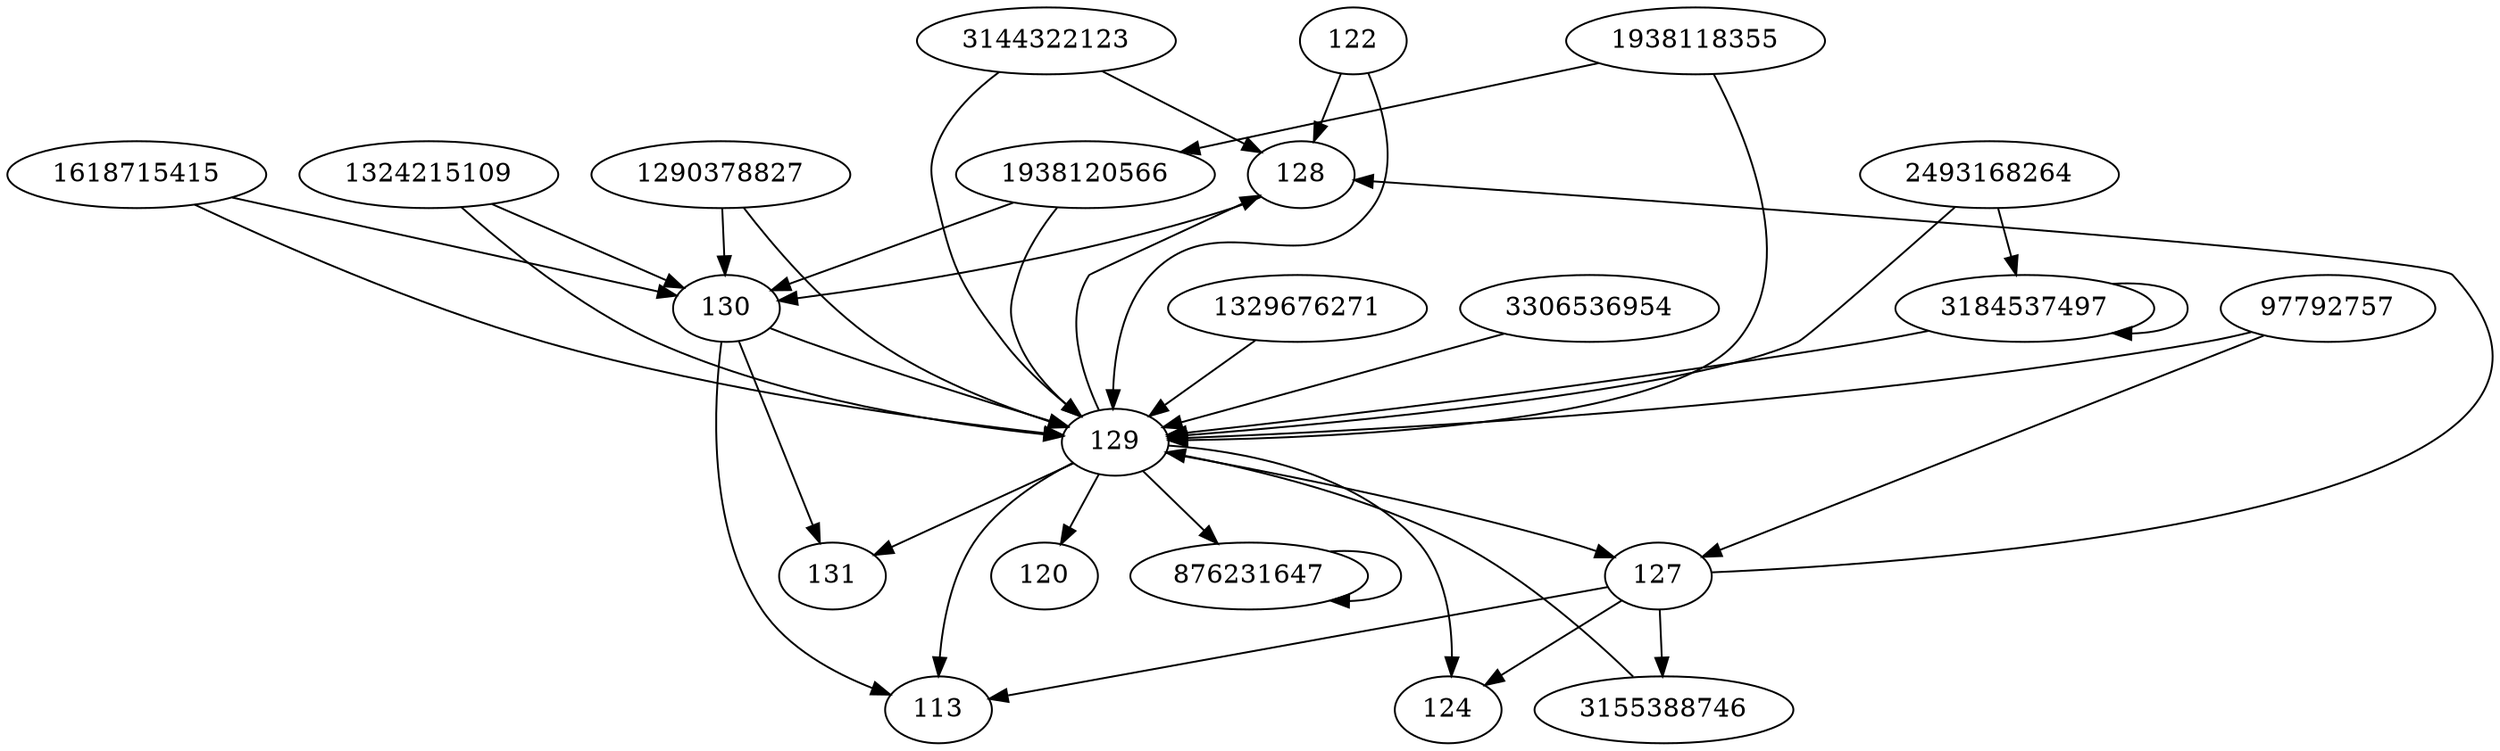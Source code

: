digraph  {
128;
129;
130;
131;
2493168264;
1618715415;
3184537497;
1324215109;
3155388746;
3144322123;
1290378827;
1938118355;
876231647;
122;
1329676271;
113;
97792757;
1938120566;
120;
3306536954;
124;
127;
128 -> 130;
129 -> 128;
129 -> 120;
129 -> 124;
129 -> 127;
129 -> 113;
129 -> 131;
129 -> 876231647;
130 -> 129;
130 -> 113;
130 -> 131;
2493168264 -> 129;
2493168264 -> 3184537497;
1618715415 -> 129;
1618715415 -> 130;
3184537497 -> 129;
3184537497 -> 3184537497;
1324215109 -> 129;
1324215109 -> 130;
3155388746 -> 129;
3144322123 -> 128;
3144322123 -> 129;
1290378827 -> 129;
1290378827 -> 130;
1938118355 -> 1938120566;
1938118355 -> 129;
876231647 -> 876231647;
122 -> 128;
122 -> 129;
1329676271 -> 129;
97792757 -> 127;
97792757 -> 129;
1938120566 -> 129;
1938120566 -> 130;
3306536954 -> 129;
127 -> 128;
127 -> 124;
127 -> 113;
127 -> 3155388746;
}

